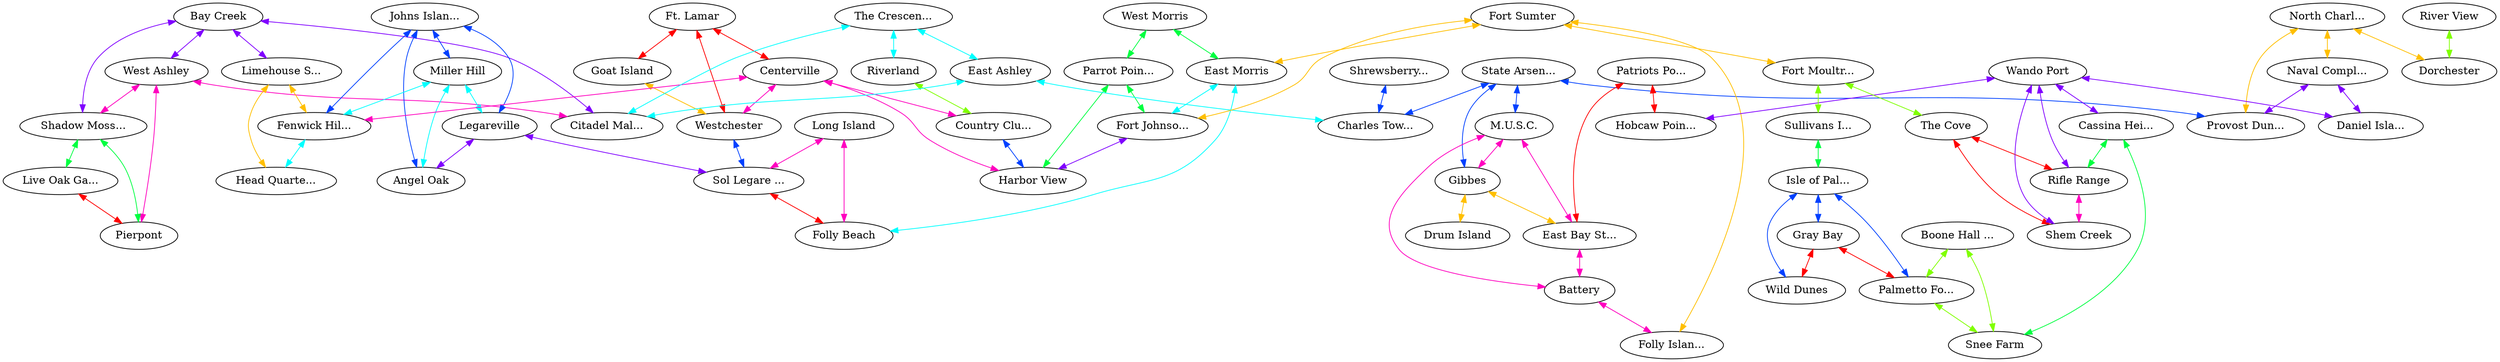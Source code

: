 graph x {
"Live Oak Gardens" [pos="0.263888888888889,-1",label="Live Oak Ga..."]
"Pierpont" [pos="0.902777777777778,-1.25",label="Pierpont"]
"West Ashley" [pos="1.16666666666667,-1.93055555555556",label="West Ashley"]
"Bay Creek" [pos="0.902777777777778,-2.58333333333333",label="Bay Creek"]
"Shadow Moss Plantation" [pos="0.333333333333333,-1.875",label="Shadow Moss..."]
"Limehouse Station" [pos="0.347222222222222,-3.38888888888889",label="Limehouse S..."]
"Head Quarters Plantation" [pos="1.13888888888889,-3.69444444444444",label="Head Quarte..."]
"Fenwick Hills" [pos="0.847222222222222,-4.20833333333333",label="Fenwick Hil..."]
"Johns Island Park" [pos="0.513888888888889,-5.08333333333333",label="Johns Islan..."]
"Legareville" [pos="0.763888888888889,-6.38888888888889",label="Legareville"]
"Angel Oak" [pos="1.05555555555556,-5.61111111111111",label="Angel Oak"]
"Miller Hill" [pos="1.80555555555556,-5.25",label="Miller Hill"]
"Westchester" [pos="2.20833333333333,-5.875",label="Westchester"]
"Goat Island" [pos="3.55555555555556,-5.125",label="Goat Island"]
"Ft. Lamar" [pos="2.86111111111111,-5.125",label="Ft. Lamar"]
"Centerville" [pos="2.63888888888889,-4.48611111111111",label="Centerville"]
"Sol Legare Island" [pos="2.73611111111111,-6.48611111111111",label="Sol Legare ..."]
"Long Island" [pos="3.80555555555556,-5.86111111111111",label="Long Island"]
"Folly Beach" [pos="4.25,-6.36111111111111",label="Folly Beach"]
"East Morris" [pos="5.11111111111111,-4.66666666666667",label="East Morris"]
"West Morris" [pos="4.44444444444444,-4.95833333333333",label="West Morris"]
"Riverland" [pos="1.95833333333333,-3.65277777777778",label="Riverland"]
"Country Club" [pos="2.61111111111111,-3.66666666666667",label="Country Clu..."]
"Harbor View" [pos="3.34722222222222,-4",label="Harbor View"]
"Parrot Point" [pos="4.45833333333333,-4.13888888888889",label="Parrot Poin..."]
"Fort Johnson" [pos="4.06944444444444,-3.80555555555556",label="Fort Johnso..."]
"Shrewsberry St" [pos="2.01388888888889,-1.05555555555556",label="Shrewsberry..."]
"Charles Towne Landing" [pos="1.94444444444444,-1.69444444444444",label="Charles Tow..."]
"East Ashley" [pos="2.125,-2.08333333333333",label="East Ashley"]
"The Crescent" [pos="2.52777777777778,-2.66666666666667",label="The Crescen..."]
"Citadel Mall" [pos="1.5,-2.375",label="Citadel Mal..."]
"River View" [pos="1.30555555555556,-0.777777777777778",label="River View"]
"Dorchester" [pos="1.76388888888889,-0.680555555555556",label="Dorchester"]
"North Charleston" [pos="2.33333333333333,-0.722222222222222",label="North Charl..."]
"Naval Complex" [pos="3.36111111111111,-0.708333333333333",label="Naval Compl..."]
"Provost Dungeon" [pos="2.875,-0.791666666666667",label="Provost Dun..."]
"Daniel Island" [pos="4.15277777777778,-0.930555555555556",label="Daniel Isla..."]
"State Arsenal" [pos="2.97222222222222,-1.33333333333333",label="State Arsen..."]
"M.U.S.C." [pos="2.88888888888889,-2.11111111111111",label="M.U.S.C."]
"Gibbes" [pos="3.40277777777778,-1.93055555555556",label="Gibbes"]
"East Bay Street" [pos="3.59722222222222,-2.41666666666667",label="East Bay St..."]
"Battery" [pos="3.38888888888889,-2.90277777777778",label="Battery"]
"Drum Island" [pos="3.95833333333333,-1.94444444444444",label="Drum Island"]
"Folly Island" [pos="4.18055555555556,-2.77777777777778",label="Folly Islan..."]
"Fort Sumter" [pos="4.98611111111111,-3.31944444444444",label="Fort Sumter"]
"Hobcaw Point" [pos="4.58333333333333,-1.59722222222222",label="Hobcaw Poin..."]
"Patriots Point" [pos="4.51388888888889,-2.26388888888889",label="Patriots Po..."]
"The Cove" [pos="5.55555555555556,-2.77777777777778",label="The Cove"]
"Rifle Range" [pos="5.93055555555556,-1.83333333333333",label="Rifle Range"]
"Wando Port" [pos="5.11111111111111,-0.986111111111111",label="Wando Port"]
"Shem Creek" [pos="5.41666666666667,-2.01388888888889",label="Shem Creek"]
"Cassina Heights" [pos="5.69444444444444,-0.777777777777778",label="Cassina Hei..."]
"Snee Farm" [pos="6.22222222222222,-0.763888888888889",label="Snee Farm"]
"Boone Hall Plantation" [pos="6.79166666666667,-0.541666666666667",label="Boone Hall ..."]
"Palmetto Fort" [pos="6.65277777777778,-1.19444444444444",label="Palmetto Fo..."]
"Fort Moultrie" [pos="5.77777777777778,-3.54166666666667",label="Fort Moultr..."]
"Sullivans Island" [pos="6.34722222222222,-3.40277777777778",label="Sullivans I..."]
"Isle of Palms" [pos="7.83333333333333,-2.59722222222222",label="Isle of Pal..."]
"Gray Bay" [pos="7.98611111111111,-1.375",label="Gray Bay"]
"Wild Dunes" [pos="8.375,-2.25",label="Wild Dunes"]
"Fort Sumter" -- "East Morris" [dir="both",color="0.125,1,1"]
"Fort Sumter" -- "Fort Johnson" [dir="both",color="0.125,1,1"]
"Fort Sumter" -- "Fort Moultrie" [dir="both",color="0.125,1,1"]
"Fort Sumter" -- "Folly Island" [dir="both",color="0.125,1,1"]
"Fort Moultrie" -- "Sullivans Island" [dir="both",color="0.25,1,1"]
"Fort Moultrie" -- "The Cove" [dir="both",color="0.25,1,1"]
"Sullivans Island" -- "Isle of Palms" [dir="both",color="0.375,1,1"]
"The Crescent" -- "East Ashley" [dir="both",color="0.5,1,1"]
"The Crescent" -- "Riverland" [dir="both",color="0.5,1,1"]
"The Crescent" -- "Citadel Mall" [dir="both",color="0.5,1,1"]
"Johns Island Park" -- "Miller Hill" [dir="both",color="0.625,1,1"]
"Johns Island Park" -- "Legareville" [dir="both",color="0.625,1,1"]
"Johns Island Park" -- "Angel Oak" [dir="both",color="0.625,1,1"]
"Johns Island Park" -- "Fenwick Hills" [dir="both",color="0.625,1,1"]
"Bay Creek" -- "Limehouse Station" [dir="both",color="0.75,1,1"]
"Bay Creek" -- "Citadel Mall" [dir="both",color="0.75,1,1"]
"Bay Creek" -- "West Ashley" [dir="both",color="0.75,1,1"]
"Bay Creek" -- "Shadow Moss Plantation" [dir="both",color="0.75,1,1"]
"West Ashley" -- "Pierpont" [dir="both",color="0.875,1,1"]
"West Ashley" -- "Citadel Mall" [dir="both",color="0.875,1,1"]
"West Ashley" -- "Shadow Moss Plantation" [dir="both",color="0.875,1,1"]
"Ft. Lamar" -- "Westchester" [dir="both",color="1,1,1"]
"Ft. Lamar" -- "Centerville" [dir="both",color="1,1,1"]
"Ft. Lamar" -- "Goat Island" [dir="both",color="1,1,1"]
"Limehouse Station" -- "Head Quarters Plantation" [dir="both",color="0.125,1,1"]
"Limehouse Station" -- "Fenwick Hills" [dir="both",color="0.125,1,1"]
"Riverland" -- "Country Club" [dir="both",color="0.25,1,1"]
"West Morris" -- "East Morris" [dir="both",color="0.375,1,1"]
"West Morris" -- "Parrot Point" [dir="both",color="0.375,1,1"]
"East Ashley" -- "Charles Towne Landing" [dir="both",color="0.5,1,1"]
"East Ashley" -- "Citadel Mall" [dir="both",color="0.5,1,1"]
"Isle of Palms" -- "Wild Dunes" [dir="both",color="0.625,1,1"]
"Isle of Palms" -- "Gray Bay" [dir="both",color="0.625,1,1"]
"Isle of Palms" -- "Palmetto Fort" [dir="both",color="0.625,1,1"]
"Wando Port" -- "Cassina Heights" [dir="both",color="0.75,1,1"]
"Wando Port" -- "Daniel Island" [dir="both",color="0.75,1,1"]
"Wando Port" -- "Hobcaw Point" [dir="both",color="0.75,1,1"]
"Wando Port" -- "Rifle Range" [dir="both",color="0.75,1,1"]
"Wando Port" -- "Shem Creek" [dir="both",color="0.75,1,1"]
"Centerville" -- "Westchester" [dir="both",color="0.875,1,1"]
"Centerville" -- "Country Club" [dir="both",color="0.875,1,1"]
"Centerville" -- "Harbor View" [dir="both",color="0.875,1,1"]
"Centerville" -- "Fenwick Hills" [dir="both",color="0.875,1,1"]
"North Charleston" -- "Dorchester" [dir="both",color="0.125,1,1"]
"North Charleston" -- "Provost Dungeon" [dir="both",color="0.125,1,1"]
"North Charleston" -- "Naval Complex" [dir="both",color="0.125,1,1"]
"Boone Hall Plantation" -- "Palmetto Fort" [dir="both",color="0.25,1,1"]
"Boone Hall Plantation" -- "Snee Farm" [dir="both",color="0.25,1,1"]
"Cassina Heights" -- "Rifle Range" [dir="both",color="0.375,1,1"]
"Cassina Heights" -- "Snee Farm" [dir="both",color="0.375,1,1"]
"Miller Hill" -- "Legareville" [dir="both",color="0.5,1,1"]
"Miller Hill" -- "Angel Oak" [dir="both",color="0.5,1,1"]
"Miller Hill" -- "Fenwick Hills" [dir="both",color="0.5,1,1"]
"State Arsenal" -- "Charles Towne Landing" [dir="both",color="0.625,1,1"]
"State Arsenal" -- "M.U.S.C." [dir="both",color="0.625,1,1"]
"State Arsenal" -- "Provost Dungeon" [dir="both",color="0.625,1,1"]
"State Arsenal" -- "Gibbes" [dir="both",color="0.625,1,1"]
"Naval Complex" -- "Daniel Island" [dir="both",color="0.75,1,1"]
"Naval Complex" -- "Provost Dungeon" [dir="both",color="0.75,1,1"]
"Long Island" -- "Folly Beach" [dir="both",color="0.875,1,1"]
"Long Island" -- "Sol Legare Island" [dir="both",color="0.875,1,1"]
"The Cove" -- "Rifle Range" [dir="both",color="1,1,1"]
"The Cove" -- "Shem Creek" [dir="both",color="1,1,1"]
"Goat Island" -- "Westchester" [dir="both",color="0.125,1,1"]
"River View" -- "Dorchester" [dir="both",color="0.25,1,1"]
"Parrot Point" -- "Fort Johnson" [dir="both",color="0.375,1,1"]
"Parrot Point" -- "Harbor View" [dir="both",color="0.375,1,1"]
"Fenwick Hills" -- "Head Quarters Plantation" [dir="both",color="0.5,1,1"]
"Westchester" -- "Sol Legare Island" [dir="both",color="0.625,1,1"]
"Legareville" -- "Sol Legare Island" [dir="both",color="0.75,1,1"]
"Legareville" -- "Angel Oak" [dir="both",color="0.75,1,1"]
"M.U.S.C." -- "Battery" [dir="both",color="0.875,1,1"]
"M.U.S.C." -- "East Bay Street" [dir="both",color="0.875,1,1"]
"M.U.S.C." -- "Gibbes" [dir="both",color="0.875,1,1"]
"Patriots Point" -- "Hobcaw Point" [dir="both",color="1,1,1"]
"Patriots Point" -- "East Bay Street" [dir="both",color="1,1,1"]
"Gibbes" -- "Drum Island" [dir="both",color="0.125,1,1"]
"Gibbes" -- "East Bay Street" [dir="both",color="0.125,1,1"]
"East Morris" -- "Fort Johnson" [dir="both",color="0.5,1,1"]
"East Morris" -- "Folly Beach" [dir="both",color="0.5,1,1"]
"Shrewsberry St" -- "Charles Towne Landing" [dir="both",color="0.625,1,1"]
"East Bay Street" -- "Battery" [dir="both",color="0.875,1,1"]
"Gray Bay" -- "Wild Dunes" [dir="both",color="1,1,1"]
"Gray Bay" -- "Palmetto Fort" [dir="both",color="1,1,1"]
"Palmetto Fort" -- "Snee Farm" [dir="both",color="0.25,1,1"]
"Shadow Moss Plantation" -- "Live Oak Gardens" [dir="both",color="0.375,1,1"]
"Shadow Moss Plantation" -- "Pierpont" [dir="both",color="0.375,1,1"]
"Country Club" -- "Harbor View" [dir="both",color="0.625,1,1"]
"Fort Johnson" -- "Harbor View" [dir="both",color="0.75,1,1"]
"Rifle Range" -- "Shem Creek" [dir="both",color="0.875,1,1"]
"Sol Legare Island" -- "Folly Beach" [dir="both",color="1,1,1"]
"Battery" -- "Folly Island" [dir="both",color="0.875,1,1"]
"Live Oak Gardens" -- "Pierpont" [dir="both",color="1,1,1"]
}

